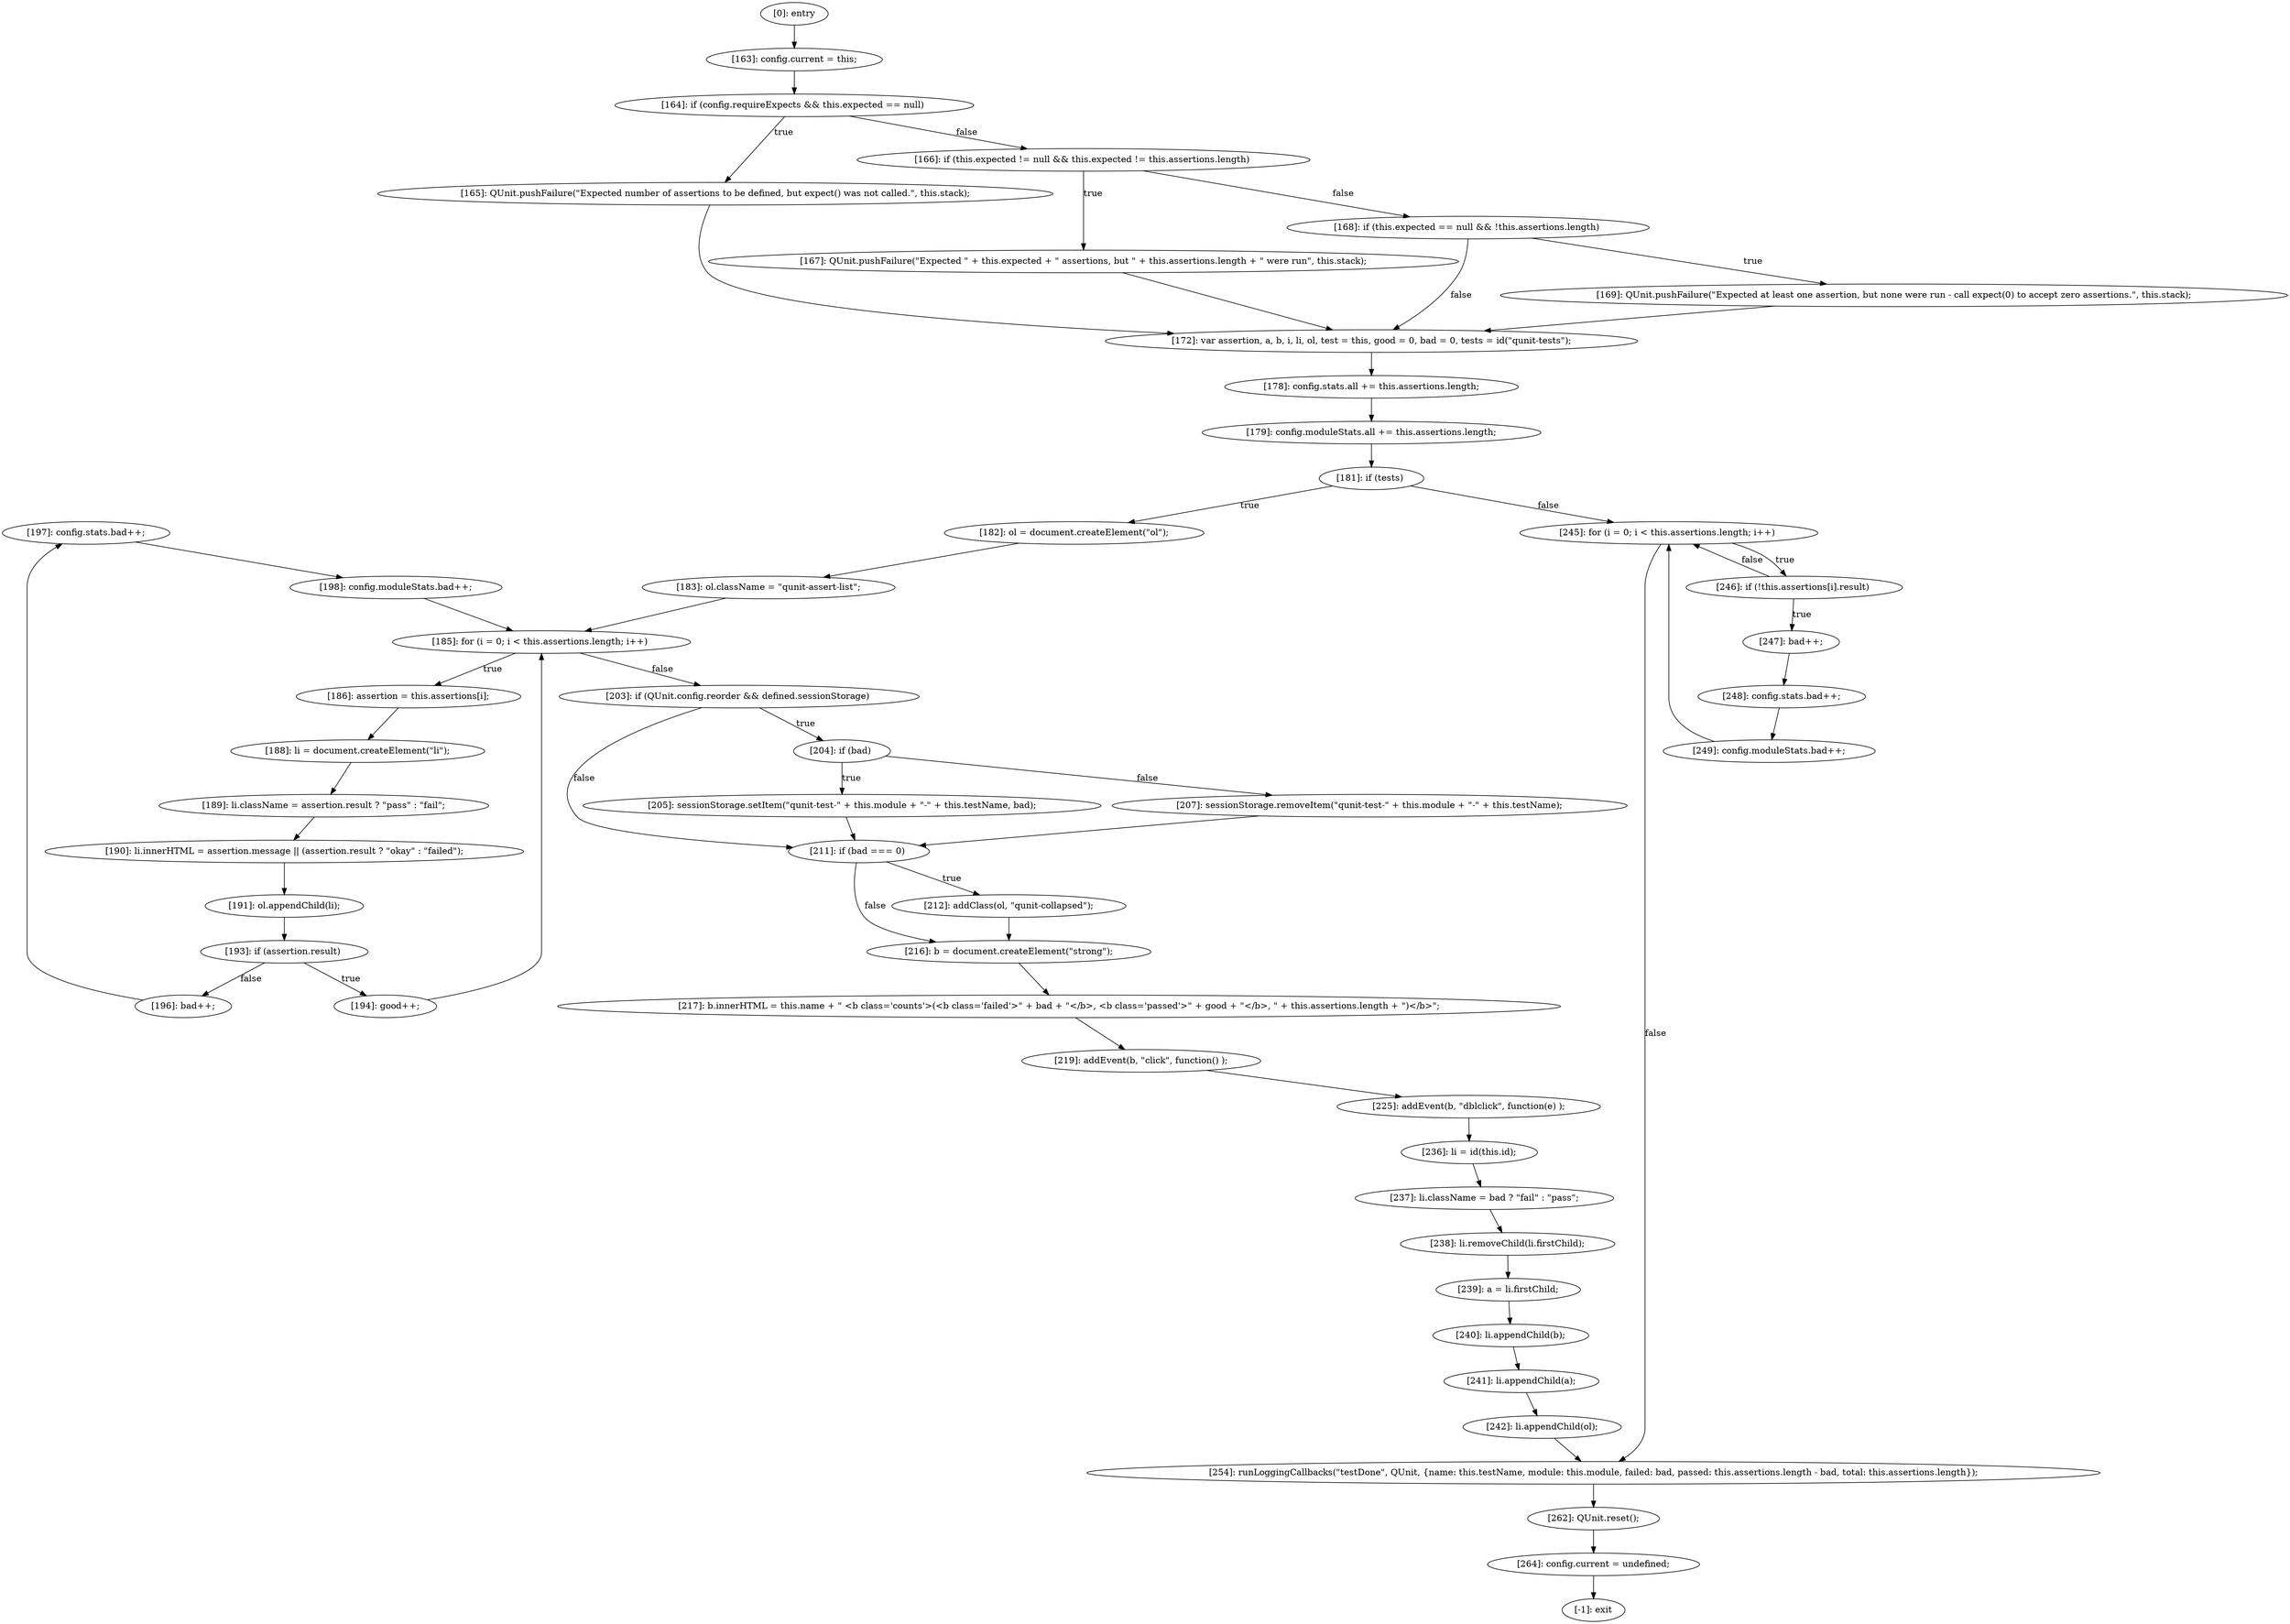 digraph {
"0" [label="[197]: config.stats.bad++;\n"] 
"1" [label="[181]: if (tests) "] 
"2" [label="[172]: var assertion, a, b, i, li, ol, test = this, good = 0, bad = 0, tests = id(\"qunit-tests\");\n"] 
"3" [label="[196]: bad++;\n"] 
"4" [label="[249]: config.moduleStats.bad++;\n"] 
"5" [label="[165]: QUnit.pushFailure(\"Expected number of assertions to be defined, but expect() was not called.\", this.stack);\n"] 
"6" [label="[236]: li = id(this.id);\n"] 
"7" [label="[191]: ol.appendChild(li);\n"] 
"8" [label="[219]: addEvent(b, \"click\", function() );\n"] 
"9" [label="[239]: a = li.firstChild;\n"] 
"10" [label="[225]: addEvent(b, \"dblclick\", function(e) );\n"] 
"11" [label="[205]: sessionStorage.setItem(\"qunit-test-\" + this.module + \"-\" + this.testName, bad);\n"] 
"12" [label="[204]: if (bad) "] 
"13" [label="[216]: b = document.createElement(\"strong\");\n"] 
"14" [label="[189]: li.className = assertion.result ? \"pass\" : \"fail\";\n"] 
"15" [label="[169]: QUnit.pushFailure(\"Expected at least one assertion, but none were run - call expect(0) to accept zero assertions.\", this.stack);\n"] 
"16" [label="[183]: ol.className = \"qunit-assert-list\";\n"] 
"17" [label="[217]: b.innerHTML = this.name + \" <b class='counts'>(<b class='failed'>\" + bad + \"</b>, <b class='passed'>\" + good + \"</b>, \" + this.assertions.length + \")</b>\";\n"] 
"18" [label="[198]: config.moduleStats.bad++;\n"] 
"19" [label="[168]: if (this.expected == null && !this.assertions.length) "] 
"20" [label="[246]: if (!this.assertions[i].result) "] 
"21" [label="[188]: li = document.createElement(\"li\");\n"] 
"22" [label="[207]: sessionStorage.removeItem(\"qunit-test-\" + this.module + \"-\" + this.testName);\n"] 
"23" [label="[203]: if (QUnit.config.reorder && defined.sessionStorage) "] 
"24" [label="[241]: li.appendChild(a);\n"] 
"25" [label="[179]: config.moduleStats.all += this.assertions.length;\n"] 
"26" [label="[254]: runLoggingCallbacks(\"testDone\", QUnit, {name: this.testName, module: this.module, failed: bad, passed: this.assertions.length - bad, total: this.assertions.length});\n"] 
"27" [label="[212]: addClass(ol, \"qunit-collapsed\");\n"] 
"28" [label="[248]: config.stats.bad++;\n"] 
"29" [label="[237]: li.className = bad ? \"fail\" : \"pass\";\n"] 
"30" [label="[247]: bad++;\n"] 
"31" [label="[185]: for (i = 0; i < this.assertions.length; i++) "] 
"32" [label="[240]: li.appendChild(b);\n"] 
"33" [label="[186]: assertion = this.assertions[i];\n"] 
"34" [label="[0]: entry"] 
"35" [label="[245]: for (i = 0; i < this.assertions.length; i++) "] 
"36" [label="[190]: li.innerHTML = assertion.message || (assertion.result ? \"okay\" : \"failed\");\n"] 
"37" [label="[163]: config.current = this;\n"] 
"38" [label="[182]: ol = document.createElement(\"ol\");\n"] 
"39" [label="[242]: li.appendChild(ol);\n"] 
"40" [label="[194]: good++;\n"] 
"41" [label="[238]: li.removeChild(li.firstChild);\n"] 
"42" [label="[193]: if (assertion.result) "] 
"43" [label="[-1]: exit"] 
"44" [label="[164]: if (config.requireExpects && this.expected == null) "] 
"45" [label="[167]: QUnit.pushFailure(\"Expected \" + this.expected + \" assertions, but \" + this.assertions.length + \" were run\", this.stack);\n"] 
"46" [label="[211]: if (bad === 0) "] 
"47" [label="[178]: config.stats.all += this.assertions.length;\n"] 
"48" [label="[166]: if (this.expected != null && this.expected != this.assertions.length) "] 
"49" [label="[262]: QUnit.reset();\n"] 
"50" [label="[264]: config.current = undefined;\n"] 
"0" -> "18" [label=""] 
"1" -> "38" [label="true"] 
"1" -> "35" [label="false"] 
"2" -> "47" [label=""] 
"3" -> "0" [label=""] 
"4" -> "35" [label=""] 
"5" -> "2" [label=""] 
"6" -> "29" [label=""] 
"7" -> "42" [label=""] 
"8" -> "10" [label=""] 
"9" -> "32" [label=""] 
"10" -> "6" [label=""] 
"11" -> "46" [label=""] 
"12" -> "11" [label="true"] 
"12" -> "22" [label="false"] 
"13" -> "17" [label=""] 
"14" -> "36" [label=""] 
"15" -> "2" [label=""] 
"16" -> "31" [label=""] 
"17" -> "8" [label=""] 
"18" -> "31" [label=""] 
"19" -> "15" [label="true"] 
"19" -> "2" [label="false"] 
"20" -> "30" [label="true"] 
"20" -> "35" [label="false"] 
"21" -> "14" [label=""] 
"22" -> "46" [label=""] 
"23" -> "12" [label="true"] 
"23" -> "46" [label="false"] 
"24" -> "39" [label=""] 
"25" -> "1" [label=""] 
"26" -> "49" [label=""] 
"27" -> "13" [label=""] 
"28" -> "4" [label=""] 
"29" -> "41" [label=""] 
"30" -> "28" [label=""] 
"31" -> "23" [label="false"] 
"31" -> "33" [label="true"] 
"32" -> "24" [label=""] 
"33" -> "21" [label=""] 
"34" -> "37" [label=""] 
"35" -> "26" [label="false"] 
"35" -> "20" [label="true"] 
"36" -> "7" [label=""] 
"37" -> "44" [label=""] 
"38" -> "16" [label=""] 
"39" -> "26" [label=""] 
"40" -> "31" [label=""] 
"41" -> "9" [label=""] 
"42" -> "40" [label="true"] 
"42" -> "3" [label="false"] 
"44" -> "5" [label="true"] 
"44" -> "48" [label="false"] 
"45" -> "2" [label=""] 
"46" -> "27" [label="true"] 
"46" -> "13" [label="false"] 
"47" -> "25" [label=""] 
"48" -> "45" [label="true"] 
"48" -> "19" [label="false"] 
"49" -> "50" [label=""] 
"50" -> "43" [label=""] 
}
